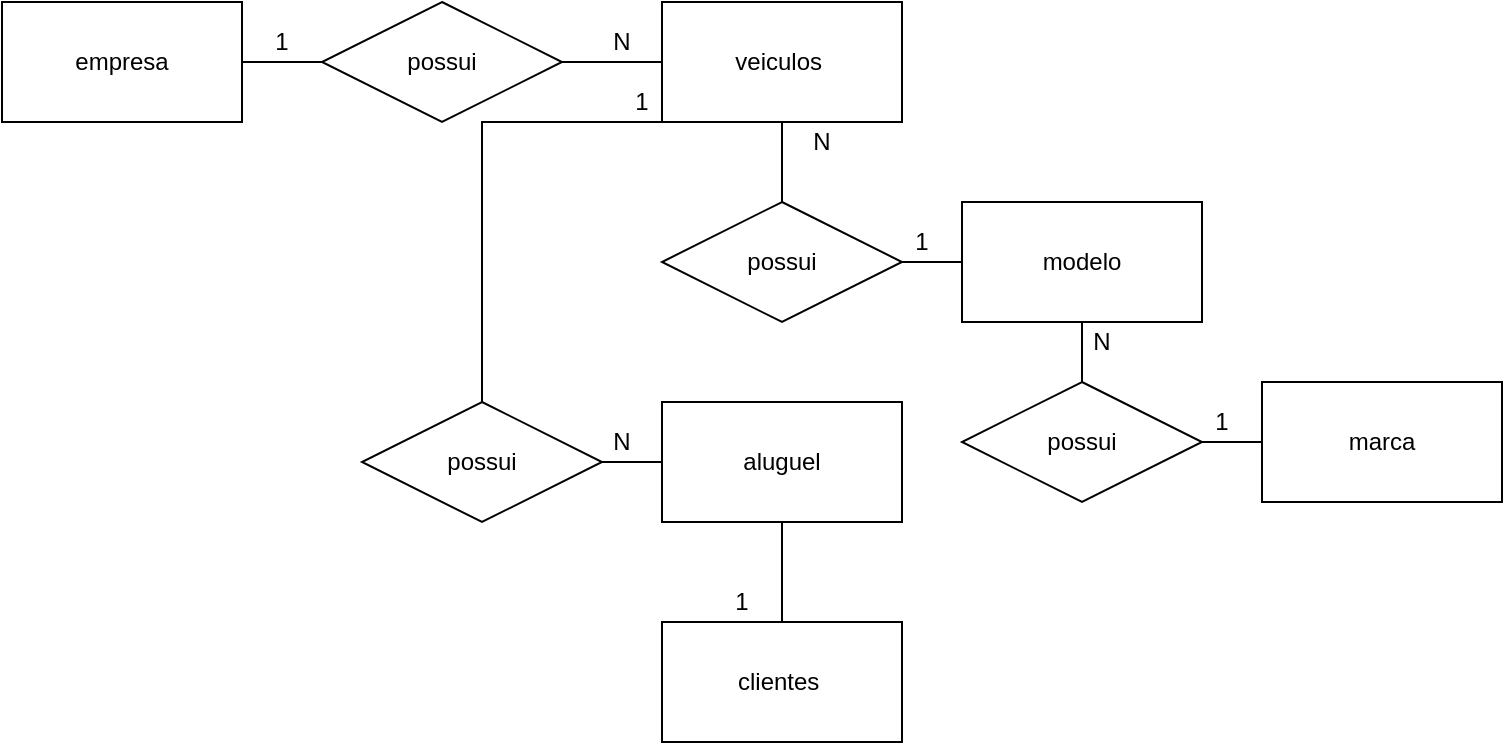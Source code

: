 <mxfile version="14.9.3" pages="2"><diagram id="QL5aITPo-8GzvYo2OtvD" name="Page-1"><mxGraphModel dx="1528" dy="630" grid="1" gridSize="10" guides="0" tooltips="1" connect="1" arrows="1" fold="1" page="1" pageScale="1" pageWidth="1169" pageHeight="827" math="0" shadow="0"><root><mxCell id="0"/><mxCell id="1" parent="0"/><mxCell id="fFmOmK__xTSXg76fRG__-1" value="empresa" style="rounded=0;whiteSpace=wrap;html=1;" vertex="1" parent="1"><mxGeometry y="40" width="120" height="60" as="geometry"/></mxCell><mxCell id="fFmOmK__xTSXg76fRG__-4" value="" style="edgeStyle=orthogonalEdgeStyle;rounded=0;orthogonalLoop=1;jettySize=auto;html=1;endArrow=none;endFill=0;" edge="1" parent="1" source="fFmOmK__xTSXg76fRG__-2" target="fFmOmK__xTSXg76fRG__-3"><mxGeometry relative="1" as="geometry"/></mxCell><mxCell id="fFmOmK__xTSXg76fRG__-6" style="edgeStyle=orthogonalEdgeStyle;rounded=0;orthogonalLoop=1;jettySize=auto;html=1;exitX=0;exitY=0.5;exitDx=0;exitDy=0;entryX=1;entryY=0.5;entryDx=0;entryDy=0;endArrow=none;endFill=0;" edge="1" parent="1" source="fFmOmK__xTSXg76fRG__-2" target="fFmOmK__xTSXg76fRG__-1"><mxGeometry relative="1" as="geometry"/></mxCell><mxCell id="fFmOmK__xTSXg76fRG__-2" value="possui" style="shape=rhombus;perimeter=rhombusPerimeter;whiteSpace=wrap;html=1;align=center;" vertex="1" parent="1"><mxGeometry x="160" y="40" width="120" height="60" as="geometry"/></mxCell><mxCell id="fFmOmK__xTSXg76fRG__-14" style="edgeStyle=orthogonalEdgeStyle;rounded=0;orthogonalLoop=1;jettySize=auto;html=1;exitX=0.5;exitY=1;exitDx=0;exitDy=0;entryX=0.5;entryY=0;entryDx=0;entryDy=0;endArrow=none;endFill=0;" edge="1" parent="1" source="fFmOmK__xTSXg76fRG__-3" target="fFmOmK__xTSXg76fRG__-13"><mxGeometry relative="1" as="geometry"/></mxCell><mxCell id="ZCrt9Z557zncJsnB-TeE-2" style="edgeStyle=orthogonalEdgeStyle;rounded=0;orthogonalLoop=1;jettySize=auto;html=1;exitX=0;exitY=1;exitDx=0;exitDy=0;endArrow=none;endFill=0;" edge="1" parent="1" source="fFmOmK__xTSXg76fRG__-3" target="ZCrt9Z557zncJsnB-TeE-1"><mxGeometry relative="1" as="geometry"><mxPoint x="300" y="120" as="targetPoint"/><Array as="points"><mxPoint x="240" y="100"/></Array></mxGeometry></mxCell><mxCell id="fFmOmK__xTSXg76fRG__-3" value="veiculos&amp;nbsp;" style="rounded=0;whiteSpace=wrap;html=1;" vertex="1" parent="1"><mxGeometry x="330" y="40" width="120" height="60" as="geometry"/></mxCell><mxCell id="fFmOmK__xTSXg76fRG__-5" value="1" style="text;html=1;strokeColor=none;fillColor=none;align=center;verticalAlign=middle;whiteSpace=wrap;rounded=0;" vertex="1" parent="1"><mxGeometry x="300" y="80" width="40" height="20" as="geometry"/></mxCell><mxCell id="fFmOmK__xTSXg76fRG__-7" value="1" style="text;html=1;strokeColor=none;fillColor=none;align=center;verticalAlign=middle;whiteSpace=wrap;rounded=0;" vertex="1" parent="1"><mxGeometry x="120" y="50" width="40" height="20" as="geometry"/></mxCell><mxCell id="fFmOmK__xTSXg76fRG__-17" style="edgeStyle=orthogonalEdgeStyle;rounded=0;orthogonalLoop=1;jettySize=auto;html=1;exitX=1;exitY=0.5;exitDx=0;exitDy=0;entryX=0;entryY=0.5;entryDx=0;entryDy=0;endArrow=none;endFill=0;" edge="1" parent="1" source="fFmOmK__xTSXg76fRG__-13" target="fFmOmK__xTSXg76fRG__-15"><mxGeometry relative="1" as="geometry"/></mxCell><mxCell id="fFmOmK__xTSXg76fRG__-13" value="possui" style="shape=rhombus;perimeter=rhombusPerimeter;whiteSpace=wrap;html=1;align=center;" vertex="1" parent="1"><mxGeometry x="330" y="140" width="120" height="60" as="geometry"/></mxCell><mxCell id="fFmOmK__xTSXg76fRG__-20" style="edgeStyle=orthogonalEdgeStyle;rounded=0;orthogonalLoop=1;jettySize=auto;html=1;exitX=0.5;exitY=1;exitDx=0;exitDy=0;entryX=0.5;entryY=0;entryDx=0;entryDy=0;endArrow=none;endFill=0;" edge="1" parent="1" source="fFmOmK__xTSXg76fRG__-15" target="fFmOmK__xTSXg76fRG__-19"><mxGeometry relative="1" as="geometry"/></mxCell><mxCell id="fFmOmK__xTSXg76fRG__-15" value="modelo" style="rounded=0;whiteSpace=wrap;html=1;" vertex="1" parent="1"><mxGeometry x="480" y="140" width="120" height="60" as="geometry"/></mxCell><mxCell id="fFmOmK__xTSXg76fRG__-18" value="1" style="text;html=1;strokeColor=none;fillColor=none;align=center;verticalAlign=middle;whiteSpace=wrap;rounded=0;" vertex="1" parent="1"><mxGeometry x="440" y="150" width="40" height="20" as="geometry"/></mxCell><mxCell id="fFmOmK__xTSXg76fRG__-22" style="edgeStyle=orthogonalEdgeStyle;rounded=0;orthogonalLoop=1;jettySize=auto;html=1;exitX=1;exitY=0.5;exitDx=0;exitDy=0;entryX=0;entryY=0.5;entryDx=0;entryDy=0;endArrow=none;endFill=0;" edge="1" parent="1" source="fFmOmK__xTSXg76fRG__-19" target="fFmOmK__xTSXg76fRG__-21"><mxGeometry relative="1" as="geometry"/></mxCell><mxCell id="fFmOmK__xTSXg76fRG__-19" value="possui" style="shape=rhombus;perimeter=rhombusPerimeter;whiteSpace=wrap;html=1;align=center;" vertex="1" parent="1"><mxGeometry x="480" y="230" width="120" height="60" as="geometry"/></mxCell><mxCell id="fFmOmK__xTSXg76fRG__-21" value="marca" style="rounded=0;whiteSpace=wrap;html=1;" vertex="1" parent="1"><mxGeometry x="630" y="230" width="120" height="60" as="geometry"/></mxCell><mxCell id="fFmOmK__xTSXg76fRG__-29" value="N" style="text;html=1;strokeColor=none;fillColor=none;align=center;verticalAlign=middle;whiteSpace=wrap;rounded=0;" vertex="1" parent="1"><mxGeometry x="530" y="200" width="40" height="20" as="geometry"/></mxCell><mxCell id="ZCrt9Z557zncJsnB-TeE-7" style="edgeStyle=orthogonalEdgeStyle;rounded=0;orthogonalLoop=1;jettySize=auto;html=1;exitX=1;exitY=0.5;exitDx=0;exitDy=0;entryX=0;entryY=0.5;entryDx=0;entryDy=0;endArrow=none;endFill=0;" edge="1" parent="1" source="ZCrt9Z557zncJsnB-TeE-1" target="ZCrt9Z557zncJsnB-TeE-5"><mxGeometry relative="1" as="geometry"/></mxCell><mxCell id="ZCrt9Z557zncJsnB-TeE-1" value="possui" style="shape=rhombus;perimeter=rhombusPerimeter;whiteSpace=wrap;html=1;align=center;" vertex="1" parent="1"><mxGeometry x="180" y="240" width="120" height="60" as="geometry"/></mxCell><mxCell id="ZCrt9Z557zncJsnB-TeE-3" value="clientes&amp;nbsp;" style="rounded=0;whiteSpace=wrap;html=1;" vertex="1" parent="1"><mxGeometry x="330" y="350" width="120" height="60" as="geometry"/></mxCell><mxCell id="ZCrt9Z557zncJsnB-TeE-8" style="edgeStyle=orthogonalEdgeStyle;rounded=0;orthogonalLoop=1;jettySize=auto;html=1;exitX=0.5;exitY=1;exitDx=0;exitDy=0;entryX=0.5;entryY=0;entryDx=0;entryDy=0;endArrow=none;endFill=0;" edge="1" parent="1" source="ZCrt9Z557zncJsnB-TeE-5" target="ZCrt9Z557zncJsnB-TeE-3"><mxGeometry relative="1" as="geometry"/></mxCell><mxCell id="ZCrt9Z557zncJsnB-TeE-5" value="aluguel" style="rounded=0;whiteSpace=wrap;html=1;" vertex="1" parent="1"><mxGeometry x="330" y="240" width="120" height="60" as="geometry"/></mxCell><mxCell id="ZCrt9Z557zncJsnB-TeE-9" value="N" style="text;html=1;strokeColor=none;fillColor=none;align=center;verticalAlign=middle;whiteSpace=wrap;rounded=0;" vertex="1" parent="1"><mxGeometry x="290" y="50" width="40" height="20" as="geometry"/></mxCell><mxCell id="ZCrt9Z557zncJsnB-TeE-10" value="N" style="text;html=1;strokeColor=none;fillColor=none;align=center;verticalAlign=middle;whiteSpace=wrap;rounded=0;" vertex="1" parent="1"><mxGeometry x="290" y="250" width="40" height="20" as="geometry"/></mxCell><mxCell id="ZCrt9Z557zncJsnB-TeE-11" value="1" style="text;html=1;strokeColor=none;fillColor=none;align=center;verticalAlign=middle;whiteSpace=wrap;rounded=0;" vertex="1" parent="1"><mxGeometry x="350" y="330" width="40" height="20" as="geometry"/></mxCell><mxCell id="ZCrt9Z557zncJsnB-TeE-12" value="N" style="text;html=1;strokeColor=none;fillColor=none;align=center;verticalAlign=middle;whiteSpace=wrap;rounded=0;" vertex="1" parent="1"><mxGeometry x="390" y="100" width="40" height="20" as="geometry"/></mxCell><mxCell id="ZCrt9Z557zncJsnB-TeE-13" value="1" style="text;html=1;strokeColor=none;fillColor=none;align=center;verticalAlign=middle;whiteSpace=wrap;rounded=0;" vertex="1" parent="1"><mxGeometry x="590" y="240" width="40" height="20" as="geometry"/></mxCell></root></mxGraphModel></diagram><diagram id="1svjbuwiFUup1bxxa1k2" name="Page-2"><mxGraphModel dx="1528" dy="630" grid="1" gridSize="10" guides="1" tooltips="1" connect="1" arrows="1" fold="1" page="1" pageScale="1" pageWidth="1169" pageHeight="827" math="0" shadow="0"><root><mxCell id="pxm6OfOLKGbRpIol6IaR-0"/><mxCell id="pxm6OfOLKGbRpIol6IaR-1" parent="pxm6OfOLKGbRpIol6IaR-0"/><mxCell id="pxm6OfOLKGbRpIol6IaR-58" style="edgeStyle=orthogonalEdgeStyle;rounded=0;orthogonalLoop=1;jettySize=auto;html=1;exitX=0;exitY=0.5;exitDx=0;exitDy=0;entryX=0;entryY=0;entryDx=0;entryDy=0;endArrow=none;endFill=0;" edge="1" parent="pxm6OfOLKGbRpIol6IaR-1" source="pxm6OfOLKGbRpIol6IaR-2" target="pxm6OfOLKGbRpIol6IaR-57"><mxGeometry relative="1" as="geometry"><Array as="points"><mxPoint x="70" y="70"/></Array></mxGeometry></mxCell><mxCell id="pxm6OfOLKGbRpIol6IaR-2" value="clinica" style="rounded=0;whiteSpace=wrap;html=1;" vertex="1" parent="pxm6OfOLKGbRpIol6IaR-1"><mxGeometry x="90" y="40" width="110" height="60" as="geometry"/></mxCell><mxCell id="pxm6OfOLKGbRpIol6IaR-5" style="edgeStyle=orthogonalEdgeStyle;rounded=0;orthogonalLoop=1;jettySize=auto;html=1;entryX=1;entryY=0.5;entryDx=0;entryDy=0;endArrow=none;endFill=0;" edge="1" parent="pxm6OfOLKGbRpIol6IaR-1" source="pxm6OfOLKGbRpIol6IaR-3" target="pxm6OfOLKGbRpIol6IaR-2"><mxGeometry relative="1" as="geometry"/></mxCell><mxCell id="pxm6OfOLKGbRpIol6IaR-7" style="edgeStyle=orthogonalEdgeStyle;rounded=0;orthogonalLoop=1;jettySize=auto;html=1;exitX=1;exitY=0.5;exitDx=0;exitDy=0;entryX=0;entryY=0.5;entryDx=0;entryDy=0;endArrow=none;endFill=0;" edge="1" parent="pxm6OfOLKGbRpIol6IaR-1" source="pxm6OfOLKGbRpIol6IaR-3" target="pxm6OfOLKGbRpIol6IaR-4"><mxGeometry relative="1" as="geometry"/></mxCell><mxCell id="pxm6OfOLKGbRpIol6IaR-3" value="possui" style="shape=rhombus;perimeter=rhombusPerimeter;whiteSpace=wrap;html=1;align=center;" vertex="1" parent="pxm6OfOLKGbRpIol6IaR-1"><mxGeometry x="240" y="40" width="120" height="60" as="geometry"/></mxCell><mxCell id="pxm6OfOLKGbRpIol6IaR-4" value="endereco" style="rounded=0;whiteSpace=wrap;html=1;" vertex="1" parent="pxm6OfOLKGbRpIol6IaR-1"><mxGeometry x="390" y="40" width="120" height="60" as="geometry"/></mxCell><mxCell id="fS7DhhGdLpsQheS6eU_X-2" style="edgeStyle=orthogonalEdgeStyle;rounded=0;orthogonalLoop=1;jettySize=auto;html=1;exitX=1;exitY=0.5;exitDx=0;exitDy=0;endArrow=none;endFill=0;" edge="1" parent="pxm6OfOLKGbRpIol6IaR-1" source="pxm6OfOLKGbRpIol6IaR-10"><mxGeometry relative="1" as="geometry"><mxPoint x="400" y="424" as="targetPoint"/></mxGeometry></mxCell><mxCell id="fS7DhhGdLpsQheS6eU_X-13" style="edgeStyle=orthogonalEdgeStyle;rounded=0;orthogonalLoop=1;jettySize=auto;html=1;entryX=1;entryY=0.5;entryDx=0;entryDy=0;endArrow=none;endFill=0;" edge="1" parent="pxm6OfOLKGbRpIol6IaR-1" source="pxm6OfOLKGbRpIol6IaR-10" target="fS7DhhGdLpsQheS6eU_X-3"><mxGeometry relative="1" as="geometry"/></mxCell><mxCell id="pxm6OfOLKGbRpIol6IaR-10" value="pet" style="rounded=0;whiteSpace=wrap;html=1;" vertex="1" parent="pxm6OfOLKGbRpIol6IaR-1"><mxGeometry x="225" y="394" width="120" height="60" as="geometry"/></mxCell><mxCell id="pxm6OfOLKGbRpIol6IaR-14" value="1" style="text;html=1;strokeColor=none;fillColor=none;align=center;verticalAlign=middle;whiteSpace=wrap;rounded=0;" vertex="1" parent="pxm6OfOLKGbRpIol6IaR-1"><mxGeometry x="200" y="50" width="40" height="20" as="geometry"/></mxCell><mxCell id="pxm6OfOLKGbRpIol6IaR-15" value="1" style="text;html=1;strokeColor=none;fillColor=none;align=center;verticalAlign=middle;whiteSpace=wrap;rounded=0;" vertex="1" parent="pxm6OfOLKGbRpIol6IaR-1"><mxGeometry x="350" y="50" width="40" height="20" as="geometry"/></mxCell><mxCell id="pxm6OfOLKGbRpIol6IaR-16" value="1" style="text;html=1;strokeColor=none;fillColor=none;align=center;verticalAlign=middle;whiteSpace=wrap;rounded=0;" vertex="1" parent="pxm6OfOLKGbRpIol6IaR-1"><mxGeometry x="110" y="100" width="40" height="20" as="geometry"/></mxCell><mxCell id="pxm6OfOLKGbRpIol6IaR-30" style="edgeStyle=orthogonalEdgeStyle;rounded=0;orthogonalLoop=1;jettySize=auto;html=1;exitX=1;exitY=0.5;exitDx=0;exitDy=0;entryX=0;entryY=0.5;entryDx=0;entryDy=0;endArrow=none;endFill=0;" edge="1" parent="pxm6OfOLKGbRpIol6IaR-1" source="pxm6OfOLKGbRpIol6IaR-27" target="pxm6OfOLKGbRpIol6IaR-29"><mxGeometry relative="1" as="geometry"/></mxCell><mxCell id="fS7DhhGdLpsQheS6eU_X-16" style="edgeStyle=orthogonalEdgeStyle;rounded=0;orthogonalLoop=1;jettySize=auto;html=1;entryX=0.542;entryY=0.933;entryDx=0;entryDy=0;entryPerimeter=0;endArrow=none;endFill=0;" edge="1" parent="pxm6OfOLKGbRpIol6IaR-1" source="pxm6OfOLKGbRpIol6IaR-27" target="pxm6OfOLKGbRpIol6IaR-10"><mxGeometry relative="1" as="geometry"/></mxCell><mxCell id="pxm6OfOLKGbRpIol6IaR-27" value="possui" style="shape=rhombus;perimeter=rhombusPerimeter;whiteSpace=wrap;html=1;align=center;" vertex="1" parent="pxm6OfOLKGbRpIol6IaR-1"><mxGeometry x="230" y="514" width="120" height="60" as="geometry"/></mxCell><mxCell id="pxm6OfOLKGbRpIol6IaR-29" value="tipo de pet" style="rounded=0;whiteSpace=wrap;html=1;" vertex="1" parent="pxm6OfOLKGbRpIol6IaR-1"><mxGeometry x="370" y="514" width="120" height="60" as="geometry"/></mxCell><mxCell id="fS7DhhGdLpsQheS6eU_X-14" style="edgeStyle=orthogonalEdgeStyle;rounded=0;orthogonalLoop=1;jettySize=auto;html=1;entryX=1;entryY=0.5;entryDx=0;entryDy=0;endArrow=none;endFill=0;" edge="1" parent="pxm6OfOLKGbRpIol6IaR-1" source="pxm6OfOLKGbRpIol6IaR-32" target="pxm6OfOLKGbRpIol6IaR-29"><mxGeometry relative="1" as="geometry"/></mxCell><mxCell id="pxm6OfOLKGbRpIol6IaR-32" value="possui" style="shape=rhombus;perimeter=rhombusPerimeter;whiteSpace=wrap;html=1;align=center;" vertex="1" parent="pxm6OfOLKGbRpIol6IaR-1"><mxGeometry x="515" y="514" width="120" height="60" as="geometry"/></mxCell><mxCell id="pxm6OfOLKGbRpIol6IaR-35" style="edgeStyle=orthogonalEdgeStyle;rounded=0;orthogonalLoop=1;jettySize=auto;html=1;entryX=1;entryY=0.5;entryDx=0;entryDy=0;endArrow=none;endFill=0;" edge="1" parent="pxm6OfOLKGbRpIol6IaR-1" source="pxm6OfOLKGbRpIol6IaR-34" target="pxm6OfOLKGbRpIol6IaR-32"><mxGeometry relative="1" as="geometry"/></mxCell><mxCell id="pxm6OfOLKGbRpIol6IaR-34" value="raca" style="rounded=0;whiteSpace=wrap;html=1;" vertex="1" parent="pxm6OfOLKGbRpIol6IaR-1"><mxGeometry x="655" y="514" width="120" height="60" as="geometry"/></mxCell><mxCell id="fS7DhhGdLpsQheS6eU_X-11" style="edgeStyle=orthogonalEdgeStyle;rounded=0;orthogonalLoop=1;jettySize=auto;html=1;entryX=0;entryY=0.5;entryDx=0;entryDy=0;endArrow=none;endFill=0;" edge="1" parent="pxm6OfOLKGbRpIol6IaR-1" source="pxm6OfOLKGbRpIol6IaR-38" target="pxm6OfOLKGbRpIol6IaR-39"><mxGeometry relative="1" as="geometry"/></mxCell><mxCell id="pxm6OfOLKGbRpIol6IaR-38" value="possui" style="shape=rhombus;perimeter=rhombusPerimeter;whiteSpace=wrap;html=1;align=center;" vertex="1" parent="pxm6OfOLKGbRpIol6IaR-1"><mxGeometry x="395" y="394" width="120" height="60" as="geometry"/></mxCell><mxCell id="pxm6OfOLKGbRpIol6IaR-39" value="donos" style="rounded=0;whiteSpace=wrap;html=1;" vertex="1" parent="pxm6OfOLKGbRpIol6IaR-1"><mxGeometry x="550" y="394" width="120" height="60" as="geometry"/></mxCell><mxCell id="pxm6OfOLKGbRpIol6IaR-47" value="1" style="text;html=1;strokeColor=none;fillColor=none;align=center;verticalAlign=middle;whiteSpace=wrap;rounded=0;" vertex="1" parent="pxm6OfOLKGbRpIol6IaR-1"><mxGeometry x="630" y="524" width="40" height="20" as="geometry"/></mxCell><mxCell id="pxm6OfOLKGbRpIol6IaR-54" value="N" style="text;html=1;strokeColor=none;fillColor=none;align=center;verticalAlign=middle;whiteSpace=wrap;rounded=0;" vertex="1" parent="pxm6OfOLKGbRpIol6IaR-1"><mxGeometry x="345" y="404" width="40" height="20" as="geometry"/></mxCell><mxCell id="pxm6OfOLKGbRpIol6IaR-110" style="edgeStyle=orthogonalEdgeStyle;rounded=0;orthogonalLoop=1;jettySize=auto;html=1;entryX=0;entryY=0.5;entryDx=0;entryDy=0;endArrow=none;endFill=0;" edge="1" parent="pxm6OfOLKGbRpIol6IaR-1" source="pxm6OfOLKGbRpIol6IaR-57" target="pxm6OfOLKGbRpIol6IaR-108"><mxGeometry relative="1" as="geometry"/></mxCell><mxCell id="pxm6OfOLKGbRpIol6IaR-57" value="possui" style="shape=rhombus;perimeter=rhombusPerimeter;whiteSpace=wrap;html=1;align=center;" vertex="1" parent="pxm6OfOLKGbRpIol6IaR-1"><mxGeometry x="40" y="210" width="120" height="60" as="geometry"/></mxCell><mxCell id="pxm6OfOLKGbRpIol6IaR-107" value="1" style="text;html=1;strokeColor=none;fillColor=none;align=center;verticalAlign=middle;whiteSpace=wrap;rounded=0;" vertex="1" parent="pxm6OfOLKGbRpIol6IaR-1"><mxGeometry x="50" y="50" width="40" height="20" as="geometry"/></mxCell><mxCell id="pxm6OfOLKGbRpIol6IaR-108" value="veterinarios&amp;nbsp;" style="rounded=0;whiteSpace=wrap;html=1;" vertex="1" parent="pxm6OfOLKGbRpIol6IaR-1"><mxGeometry x="190" y="210" width="110" height="60" as="geometry"/></mxCell><mxCell id="pxm6OfOLKGbRpIol6IaR-111" value="N" style="text;html=1;strokeColor=none;fillColor=none;align=center;verticalAlign=middle;whiteSpace=wrap;rounded=0;" vertex="1" parent="pxm6OfOLKGbRpIol6IaR-1"><mxGeometry x="150" y="220" width="40" height="20" as="geometry"/></mxCell><mxCell id="pxm6OfOLKGbRpIol6IaR-113" style="edgeStyle=orthogonalEdgeStyle;rounded=0;orthogonalLoop=1;jettySize=auto;html=1;entryX=0.5;entryY=1;entryDx=0;entryDy=0;endArrow=none;endFill=0;" edge="1" parent="pxm6OfOLKGbRpIol6IaR-1" source="pxm6OfOLKGbRpIol6IaR-112" target="pxm6OfOLKGbRpIol6IaR-108"><mxGeometry relative="1" as="geometry"/></mxCell><mxCell id="pxm6OfOLKGbRpIol6IaR-117" style="edgeStyle=orthogonalEdgeStyle;rounded=0;orthogonalLoop=1;jettySize=auto;html=1;entryX=1;entryY=0.5;entryDx=0;entryDy=0;endArrow=none;endFill=0;" edge="1" parent="pxm6OfOLKGbRpIol6IaR-1" source="pxm6OfOLKGbRpIol6IaR-112" target="pxm6OfOLKGbRpIol6IaR-114"><mxGeometry relative="1" as="geometry"/></mxCell><mxCell id="pxm6OfOLKGbRpIol6IaR-112" value="possui" style="shape=rhombus;perimeter=rhombusPerimeter;whiteSpace=wrap;html=1;align=center;" vertex="1" parent="pxm6OfOLKGbRpIol6IaR-1"><mxGeometry x="185" y="300" width="120" height="60" as="geometry"/></mxCell><mxCell id="fS7DhhGdLpsQheS6eU_X-5" style="edgeStyle=orthogonalEdgeStyle;rounded=0;orthogonalLoop=1;jettySize=auto;html=1;entryX=0.5;entryY=0;entryDx=0;entryDy=0;endArrow=none;endFill=0;" edge="1" parent="pxm6OfOLKGbRpIol6IaR-1" source="pxm6OfOLKGbRpIol6IaR-114" target="fS7DhhGdLpsQheS6eU_X-3"><mxGeometry relative="1" as="geometry"/></mxCell><mxCell id="pxm6OfOLKGbRpIol6IaR-114" value="atendimeto" style="rounded=0;whiteSpace=wrap;html=1;" vertex="1" parent="pxm6OfOLKGbRpIol6IaR-1"><mxGeometry x="50" y="300" width="110" height="60" as="geometry"/></mxCell><mxCell id="pxm6OfOLKGbRpIol6IaR-118" value="1" style="text;html=1;strokeColor=none;fillColor=none;align=center;verticalAlign=middle;whiteSpace=wrap;rounded=0;" vertex="1" parent="pxm6OfOLKGbRpIol6IaR-1"><mxGeometry x="250" y="270" width="40" height="20" as="geometry"/></mxCell><mxCell id="pxm6OfOLKGbRpIol6IaR-119" value="N" style="text;html=1;strokeColor=none;fillColor=none;align=center;verticalAlign=middle;whiteSpace=wrap;rounded=0;" vertex="1" parent="pxm6OfOLKGbRpIol6IaR-1"><mxGeometry x="160" y="310" width="40" height="20" as="geometry"/></mxCell><mxCell id="fS7DhhGdLpsQheS6eU_X-3" value="possui" style="shape=rhombus;perimeter=rhombusPerimeter;whiteSpace=wrap;html=1;align=center;" vertex="1" parent="pxm6OfOLKGbRpIol6IaR-1"><mxGeometry x="45" y="394" width="120" height="60" as="geometry"/></mxCell><mxCell id="fS7DhhGdLpsQheS6eU_X-7" value="N" style="text;html=1;strokeColor=none;fillColor=none;align=center;verticalAlign=middle;whiteSpace=wrap;rounded=0;" vertex="1" parent="pxm6OfOLKGbRpIol6IaR-1"><mxGeometry x="100" y="360" width="40" height="16" as="geometry"/></mxCell><mxCell id="fS7DhhGdLpsQheS6eU_X-9" value="1" style="text;html=1;strokeColor=none;fillColor=none;align=center;verticalAlign=middle;whiteSpace=wrap;rounded=0;" vertex="1" parent="pxm6OfOLKGbRpIol6IaR-1"><mxGeometry x="185" y="422" width="40" height="20" as="geometry"/></mxCell><mxCell id="fS7DhhGdLpsQheS6eU_X-10" value="1" style="text;html=1;strokeColor=none;fillColor=none;align=center;verticalAlign=middle;whiteSpace=wrap;rounded=0;" vertex="1" parent="pxm6OfOLKGbRpIol6IaR-1"><mxGeometry x="330" y="524" width="40" height="20" as="geometry"/></mxCell><mxCell id="fS7DhhGdLpsQheS6eU_X-15" value="N" style="text;html=1;strokeColor=none;fillColor=none;align=center;verticalAlign=middle;whiteSpace=wrap;rounded=0;" vertex="1" parent="pxm6OfOLKGbRpIol6IaR-1"><mxGeometry x="480" y="524" width="40" height="20" as="geometry"/></mxCell><mxCell id="fS7DhhGdLpsQheS6eU_X-17" value="N" style="text;html=1;strokeColor=none;fillColor=none;align=center;verticalAlign=middle;whiteSpace=wrap;rounded=0;" vertex="1" parent="pxm6OfOLKGbRpIol6IaR-1"><mxGeometry x="290" y="454" width="40" height="20" as="geometry"/></mxCell><mxCell id="fS7DhhGdLpsQheS6eU_X-18" value="1" style="text;html=1;strokeColor=none;fillColor=none;align=center;verticalAlign=middle;whiteSpace=wrap;rounded=0;" vertex="1" parent="pxm6OfOLKGbRpIol6IaR-1"><mxGeometry x="510" y="402" width="40" height="20" as="geometry"/></mxCell></root></mxGraphModel></diagram></mxfile>